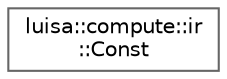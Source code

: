 digraph "类继承关系图"
{
 // LATEX_PDF_SIZE
  bgcolor="transparent";
  edge [fontname=Helvetica,fontsize=10,labelfontname=Helvetica,labelfontsize=10];
  node [fontname=Helvetica,fontsize=10,shape=box,height=0.2,width=0.4];
  rankdir="LR";
  Node0 [id="Node000000",label="luisa::compute::ir\l::Const",height=0.2,width=0.4,color="grey40", fillcolor="white", style="filled",URL="$structluisa_1_1compute_1_1ir_1_1_const.html",tooltip=" "];
}
